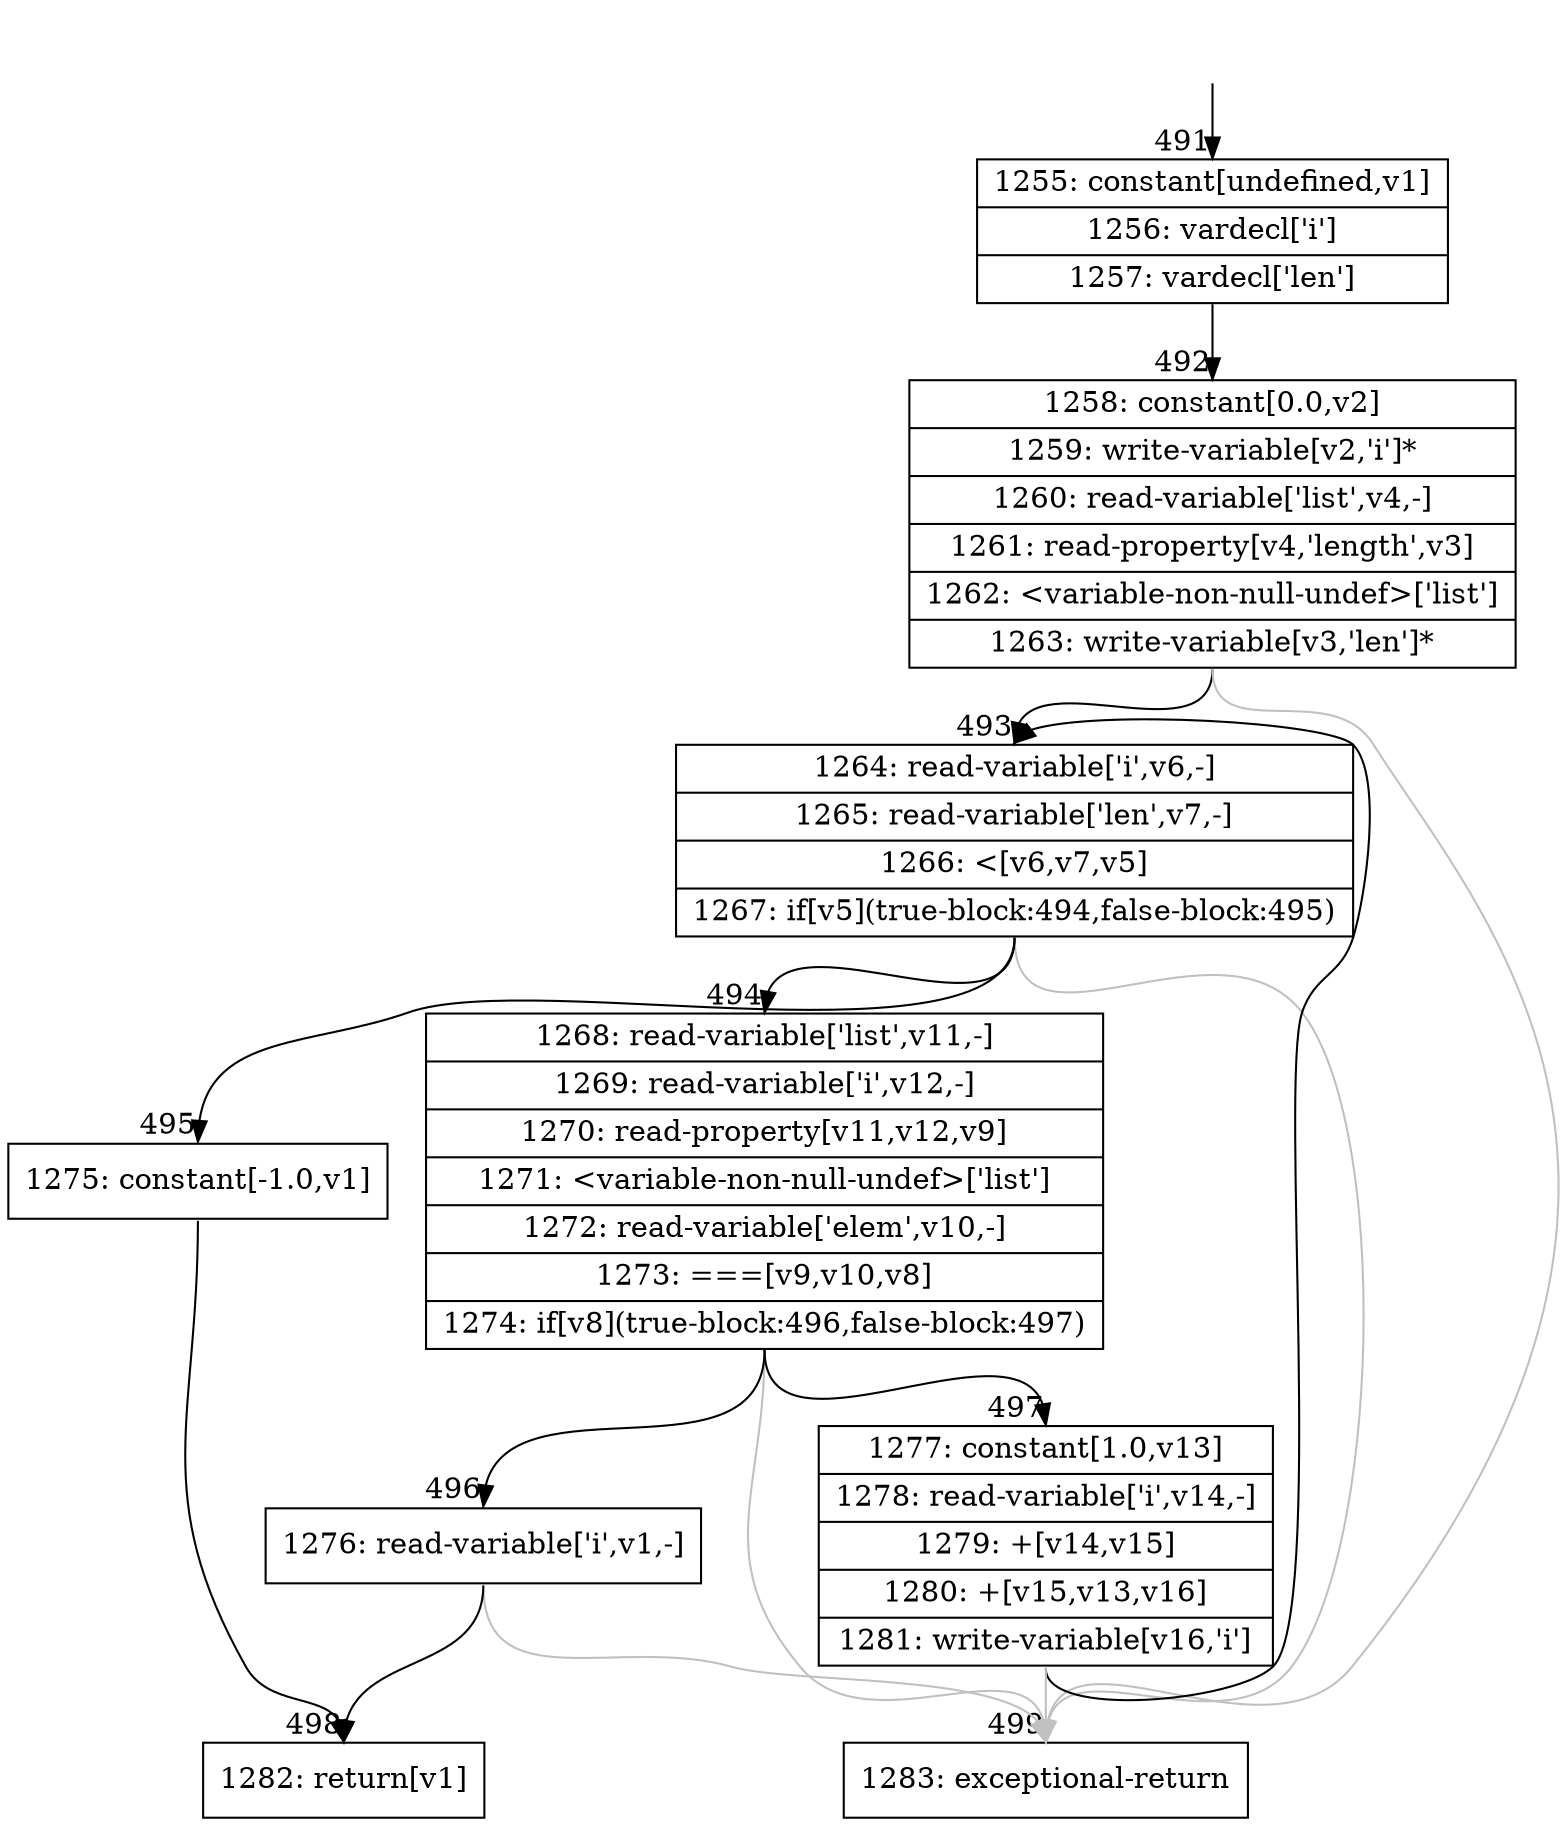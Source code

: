 digraph {
rankdir="TD"
BB_entry45[shape=none,label=""];
BB_entry45 -> BB491 [tailport=s, headport=n, headlabel="    491"]
BB491 [shape=record label="{1255: constant[undefined,v1]|1256: vardecl['i']|1257: vardecl['len']}" ] 
BB491 -> BB492 [tailport=s, headport=n, headlabel="      492"]
BB492 [shape=record label="{1258: constant[0.0,v2]|1259: write-variable[v2,'i']*|1260: read-variable['list',v4,-]|1261: read-property[v4,'length',v3]|1262: \<variable-non-null-undef\>['list']|1263: write-variable[v3,'len']*}" ] 
BB492 -> BB493 [tailport=s, headport=n, headlabel="      493"]
BB492 -> BB499 [tailport=s, headport=n, color=gray, headlabel="      499"]
BB493 [shape=record label="{1264: read-variable['i',v6,-]|1265: read-variable['len',v7,-]|1266: \<[v6,v7,v5]|1267: if[v5](true-block:494,false-block:495)}" ] 
BB493 -> BB494 [tailport=s, headport=n, headlabel="      494"]
BB493 -> BB495 [tailport=s, headport=n, headlabel="      495"]
BB493 -> BB499 [tailport=s, headport=n, color=gray]
BB494 [shape=record label="{1268: read-variable['list',v11,-]|1269: read-variable['i',v12,-]|1270: read-property[v11,v12,v9]|1271: \<variable-non-null-undef\>['list']|1272: read-variable['elem',v10,-]|1273: ===[v9,v10,v8]|1274: if[v8](true-block:496,false-block:497)}" ] 
BB494 -> BB496 [tailport=s, headport=n, headlabel="      496"]
BB494 -> BB497 [tailport=s, headport=n, headlabel="      497"]
BB494 -> BB499 [tailport=s, headport=n, color=gray]
BB495 [shape=record label="{1275: constant[-1.0,v1]}" ] 
BB495 -> BB498 [tailport=s, headport=n, headlabel="      498"]
BB496 [shape=record label="{1276: read-variable['i',v1,-]}" ] 
BB496 -> BB498 [tailport=s, headport=n]
BB496 -> BB499 [tailport=s, headport=n, color=gray]
BB497 [shape=record label="{1277: constant[1.0,v13]|1278: read-variable['i',v14,-]|1279: +[v14,v15]|1280: +[v15,v13,v16]|1281: write-variable[v16,'i']}" ] 
BB497 -> BB493 [tailport=s, headport=n]
BB497 -> BB499 [tailport=s, headport=n, color=gray]
BB498 [shape=record label="{1282: return[v1]}" ] 
BB499 [shape=record label="{1283: exceptional-return}" ] 
}
